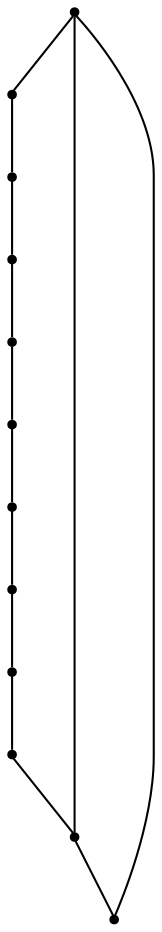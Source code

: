 graph {
  node [shape=point,comment="{\"directed\":false,\"doi\":\"10.4230/LIPIcs.GD.2024.10\",\"figure\":\"6 (2)\"}"]

  v0 [pos="1789.467880351096,844.2882297584147"]
  v1 [pos="1689.4403302695928,871.0851436149587"]
  v2 [pos="1862.6922158428758,771.0815819440705"]
  v3 [pos="1889.4954304325993,671.0780202731823"]
  v4 [pos="1862.6922158428756,571.0744586022942"]
  v5 [pos="1789.467880351096,497.8676836268455"]
  v6 [pos="1689.4403302695928,471.07089693140597"]
  v7 [pos="1516.1884446963097,771.0815819440705"]
  v8 [pos="1489.3852301065867,671.0780202731823"]
  v9 [pos="1589.4127801880895,844.2882297584147"]
  v10 [pos="1589.4127801880895,497.8676836268455"]
  v11 [pos="1516.18844469631,571.0744586022942"]

  v0 -- v1 [id="-1",pos="1789.467880351096,844.2882297584147 1760.061885629914,861.3401508655774 1725.8895857569091,871.0851436149587 1689.4403302695928,871.0851436149587"]
  v3 -- v0 [id="-8",pos="1889.4954304325993,671.0780202731823 1822.8103970449304,671.0780202731823 1822.8103970449304,671.0780202731823 1822.8103970449304,671.0780202731823 1822.8103970449304,635.7142628118921 1808.76068491527,601.8005234242983 1783.7455299404223,576.7955002706826 1797.92027142002,517.2683354253777 1763.9650727540095,495.4925685184968 1723.9582246061264,542.2858839477786 1677.9330511774733,529.9563432632575 1628.8278057873872,543.110968773805 1595.1352577903706,576.7955002706826 1554.2781337479475,549.932017575975 1514.3754555264113,595.9836022831774 1560.617363453837,636.5684039502784 1554.5573193258854,659.1775211549729 1554.5573193258854,682.9783922302875 1560.617363453837,705.5875094349818 1518.2390277885722,752.5601220214953 1539.307299998503,787.665551699157 1595.1352577903706,765.3606038562343 1628.8236084643477,799.0451353531118 1677.932923985866,812.2039253898291 1723.958097414519,799.8743529150319 1754.8125554829169,828.1252586297853 1773.9250977417005,838.8954306383783 1789.467880351096,844.2882297584147"]
  v8 -- v11 [id="-9",pos="1489.3852301065867,671.0780202731823 1489.3852301065867,634.6375625960952 1499.1325344505929,600.4734961859872 1516.18844469631,571.0744586022942"]
  v2 -- v0 [id="-10",pos="1862.6922158428758,771.0815819440705 1845.157683077157,801.4482954581788 1819.8470026312484,826.7537179871504 1789.467880351096,844.2882297584147"]
  v3 -- v2 [id="-12",pos="1889.4954304325993,671.0780202731823 1889.4954304325993,707.5161483393663 1879.7493723243483,741.6781761852124 1862.6922158428758,771.0815819440705"]
  v1 -- v9 [id="-13",pos="1689.4403302695928,871.0851436149587 1652.9934284584597,871.0851436149587 1618.823188206624,861.3414093723139 1589.4127801880895,844.2882297584147"]
  v9 -- v7 [id="-14",pos="1589.4127801880895,844.2882297584147 1559.0387088762338,826.7579751205704 1533.7272149437426,801.4533325479799 1516.1884446963097,771.0815819440705"]
  v7 -- v8 [id="-15",pos="1516.1884446963097,771.0815819440705 1499.1325344505926,741.6825443603774 1489.3852301065867,707.5184779502694 1489.3852301065867,671.0780202731823"]
  v11 -- v10 [id="-16",pos="1516.18844469631,571.0744586022942 1533.727225109579,540.702690434412 1559.0387381754385,515.3980361345248 1589.4127801880895,497.8676836268455"]
  v10 -- v6 [id="-18",pos="1589.4127801880895,497.8676836268455 1618.823229003675,480.81461954066776 1652.9934502160777,471.07089693140597 1689.4403302695928,471.07089693140597"]
  v6 -- v5 [id="-20",pos="1689.4403302695928,471.07089693140597 1725.8895621362472,471.07089693140597 1760.0618413397165,480.81587705045513 1789.467880351096,497.8676836268455"]
  v5 -- v4 [id="-21",pos="1789.467880351096,497.8676836268455 1819.8469708084126,515.402290749661 1845.157672015062,540.7077259934817 1862.6922158428756,571.0744586022942"]
  v4 -- v3 [id="-22",pos="1862.6922158428756,571.0744586022942 1879.7493723138668,600.4778643244133 1889.4954304325993,634.6398921874049 1889.4954304325993,671.0780202731823"]
}